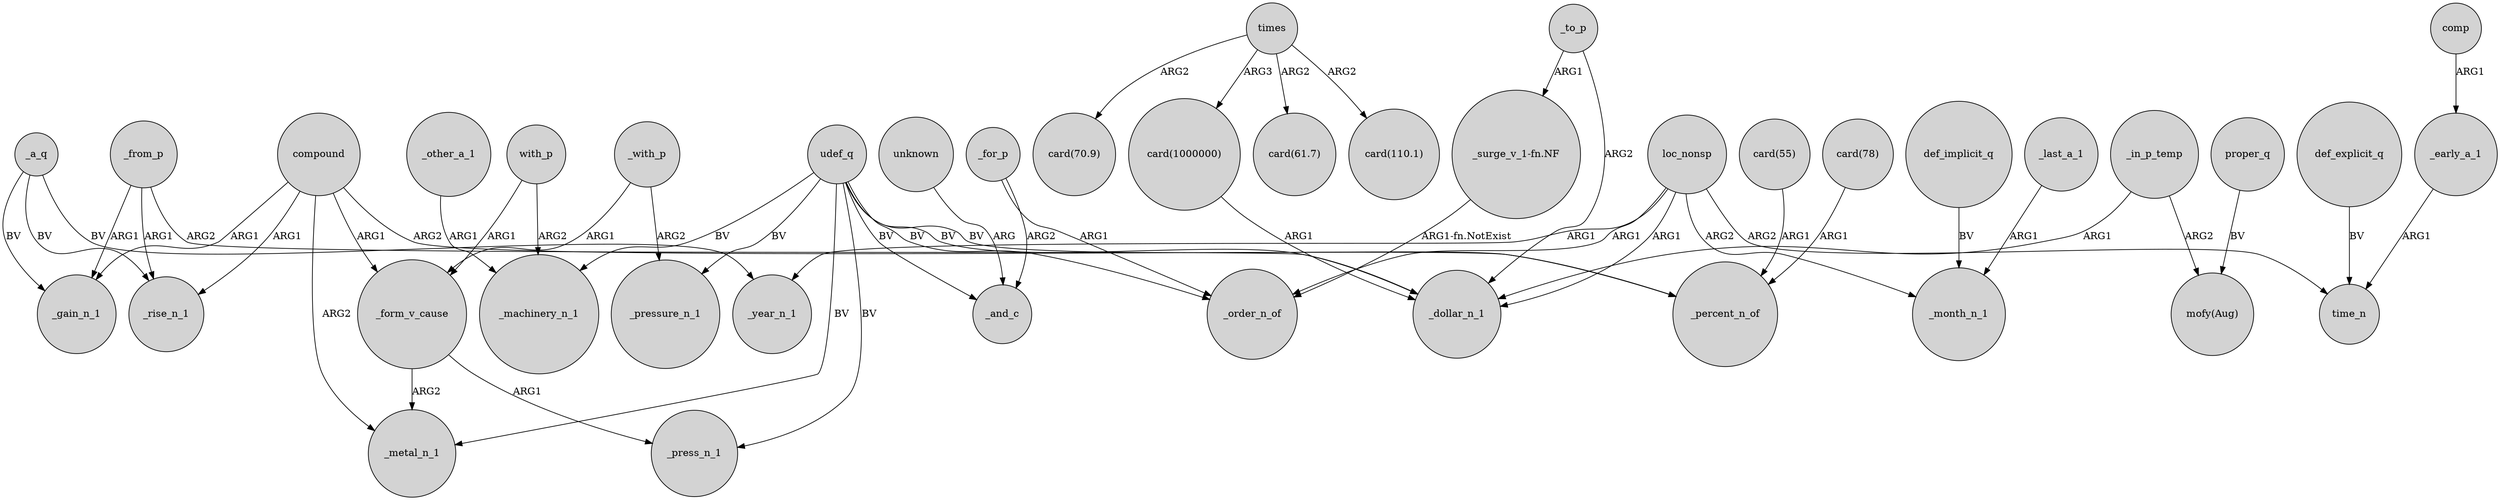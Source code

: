 digraph {
	node [shape=circle style=filled]
	compound -> _form_v_cause [label=ARG1]
	udef_q -> _pressure_n_1 [label=BV]
	_form_v_cause -> _metal_n_1 [label=ARG2]
	"card(1000000)" -> _dollar_n_1 [label=ARG1]
	udef_q -> _machinery_n_1 [label=BV]
	def_implicit_q -> _month_n_1 [label=BV]
	_other_a_1 -> _machinery_n_1 [label=ARG1]
	_to_p -> _dollar_n_1 [label=ARG2]
	udef_q -> _press_n_1 [label=BV]
	udef_q -> _order_n_of [label=BV]
	_with_p -> _pressure_n_1 [label=ARG2]
	_a_q -> _rise_n_1 [label=BV]
	def_explicit_q -> time_n [label=BV]
	"card(55)" -> _percent_n_of [label=ARG1]
	times -> "card(61.7)" [label=ARG2]
	loc_nonsp -> _year_n_1 [label=ARG1]
	_to_p -> "_surge_v_1-fn.NF" [label=ARG1]
	_for_p -> _order_n_of [label=ARG1]
	_with_p -> _form_v_cause [label=ARG1]
	_for_p -> _and_c [label=ARG2]
	_from_p -> _gain_n_1 [label=ARG1]
	loc_nonsp -> _order_n_of [label=ARG1]
	compound -> _percent_n_of [label=ARG2]
	with_p -> _form_v_cause [label=ARG1]
	loc_nonsp -> time_n [label=ARG2]
	"card(78)" -> _percent_n_of [label=ARG1]
	_in_p_temp -> "mofy(Aug)" [label=ARG2]
	unknown -> _and_c [label=ARG]
	_form_v_cause -> _press_n_1 [label=ARG1]
	times -> "card(1000000)" [label=ARG3]
	compound -> _metal_n_1 [label=ARG2]
	_a_q -> _gain_n_1 [label=BV]
	"_surge_v_1-fn.NF" -> _order_n_of [label="ARG1-fn.NotExist"]
	proper_q -> "mofy(Aug)" [label=BV]
	udef_q -> _metal_n_1 [label=BV]
	compound -> _gain_n_1 [label=ARG1]
	_early_a_1 -> time_n [label=ARG1]
	_from_p -> _rise_n_1 [label=ARG1]
	_last_a_1 -> _month_n_1 [label=ARG1]
	times -> "card(110.1)" [label=ARG2]
	with_p -> _machinery_n_1 [label=ARG2]
	compound -> _rise_n_1 [label=ARG1]
	_a_q -> _year_n_1 [label=BV]
	udef_q -> _percent_n_of [label=BV]
	times -> "card(70.9)" [label=ARG2]
	_in_p_temp -> _dollar_n_1 [label=ARG1]
	loc_nonsp -> _month_n_1 [label=ARG2]
	_from_p -> _dollar_n_1 [label=ARG2]
	loc_nonsp -> _dollar_n_1 [label=ARG1]
	udef_q -> _and_c [label=BV]
	comp -> _early_a_1 [label=ARG1]
	udef_q -> _dollar_n_1 [label=BV]
}
